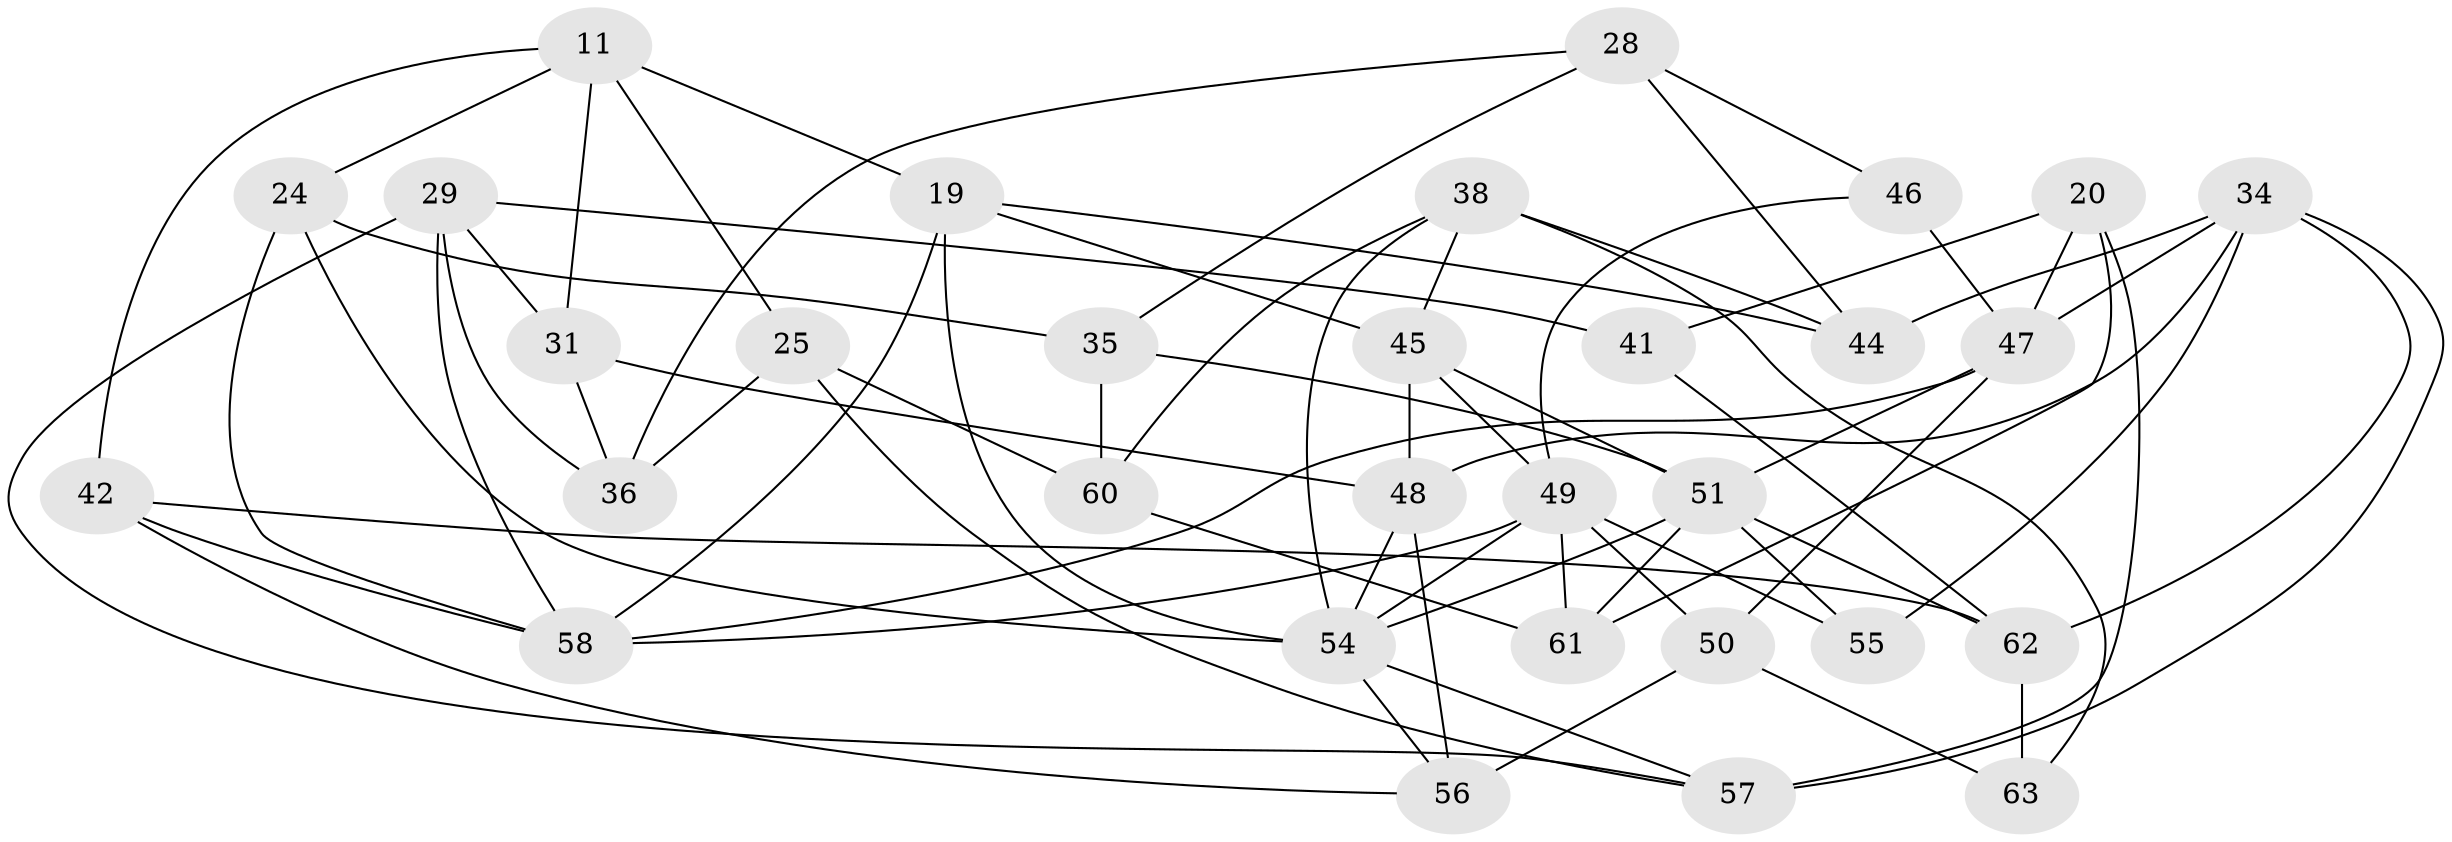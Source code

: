 // original degree distribution, {4: 1.0}
// Generated by graph-tools (version 1.1) at 2025/56/03/09/25 04:56:54]
// undirected, 31 vertices, 72 edges
graph export_dot {
graph [start="1"]
  node [color=gray90,style=filled];
  11 [super="+7"];
  19 [super="+4"];
  20 [super="+1"];
  24;
  25;
  28;
  29 [super="+22"];
  31;
  34 [super="+27+13"];
  35;
  36;
  38 [super="+30"];
  41;
  42;
  44;
  45 [super="+5+21"];
  46;
  47 [super="+40"];
  48 [super="+23"];
  49 [super="+18+12"];
  50 [super="+2"];
  51 [super="+43+15"];
  54 [super="+8+32"];
  55;
  56 [super="+37"];
  57 [super="+33"];
  58 [super="+14+17"];
  60;
  61;
  62 [super="+59+52"];
  63 [super="+53"];
  11 -- 25;
  11 -- 24;
  11 -- 19 [weight=2];
  11 -- 42;
  11 -- 31;
  19 -- 44;
  19 -- 45;
  19 -- 54;
  19 -- 58;
  20 -- 41 [weight=2];
  20 -- 57 [weight=2];
  20 -- 61;
  20 -- 47;
  24 -- 35;
  24 -- 54;
  24 -- 58;
  25 -- 36;
  25 -- 60;
  25 -- 57;
  28 -- 46;
  28 -- 44;
  28 -- 35;
  28 -- 36;
  29 -- 36;
  29 -- 41;
  29 -- 58 [weight=2];
  29 -- 57;
  29 -- 31;
  31 -- 36;
  31 -- 48;
  34 -- 62 [weight=3];
  34 -- 55;
  34 -- 57;
  34 -- 44;
  34 -- 47 [weight=2];
  34 -- 48 [weight=2];
  35 -- 51;
  35 -- 60;
  38 -- 60;
  38 -- 44;
  38 -- 63 [weight=2];
  38 -- 54;
  38 -- 45;
  41 -- 62;
  42 -- 56;
  42 -- 62;
  42 -- 58;
  45 -- 49 [weight=3];
  45 -- 48;
  45 -- 51 [weight=2];
  46 -- 47 [weight=2];
  46 -- 49;
  47 -- 50;
  47 -- 51;
  47 -- 58;
  48 -- 56 [weight=2];
  48 -- 54 [weight=2];
  49 -- 54;
  49 -- 58 [weight=2];
  49 -- 50;
  49 -- 61;
  49 -- 55;
  50 -- 56 [weight=2];
  50 -- 63 [weight=2];
  51 -- 54 [weight=2];
  51 -- 55 [weight=2];
  51 -- 62;
  51 -- 61;
  54 -- 57;
  54 -- 56;
  60 -- 61;
  62 -- 63 [weight=2];
}
